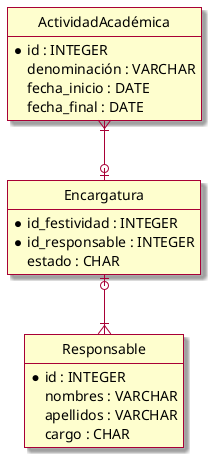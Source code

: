 @startuml j3
	hide circle
	skin rose
	hide empty members
	entity ActividadAcadémica {
		*id : INTEGER
		denominación : VARCHAR
		fecha_inicio : DATE
		fecha_final : DATE
	}
	entity Responsable {
		*id : INTEGER
		nombres : VARCHAR
		apellidos : VARCHAR
		cargo : CHAR
	}
	entity Encargatura {
		*id_festividad : INTEGER
		*id_responsable : INTEGER
		estado : CHAR
	}

	Encargatura |o-u-|{ ActividadAcadémica
	Encargatura |o-d-|{ Responsable
@enduml